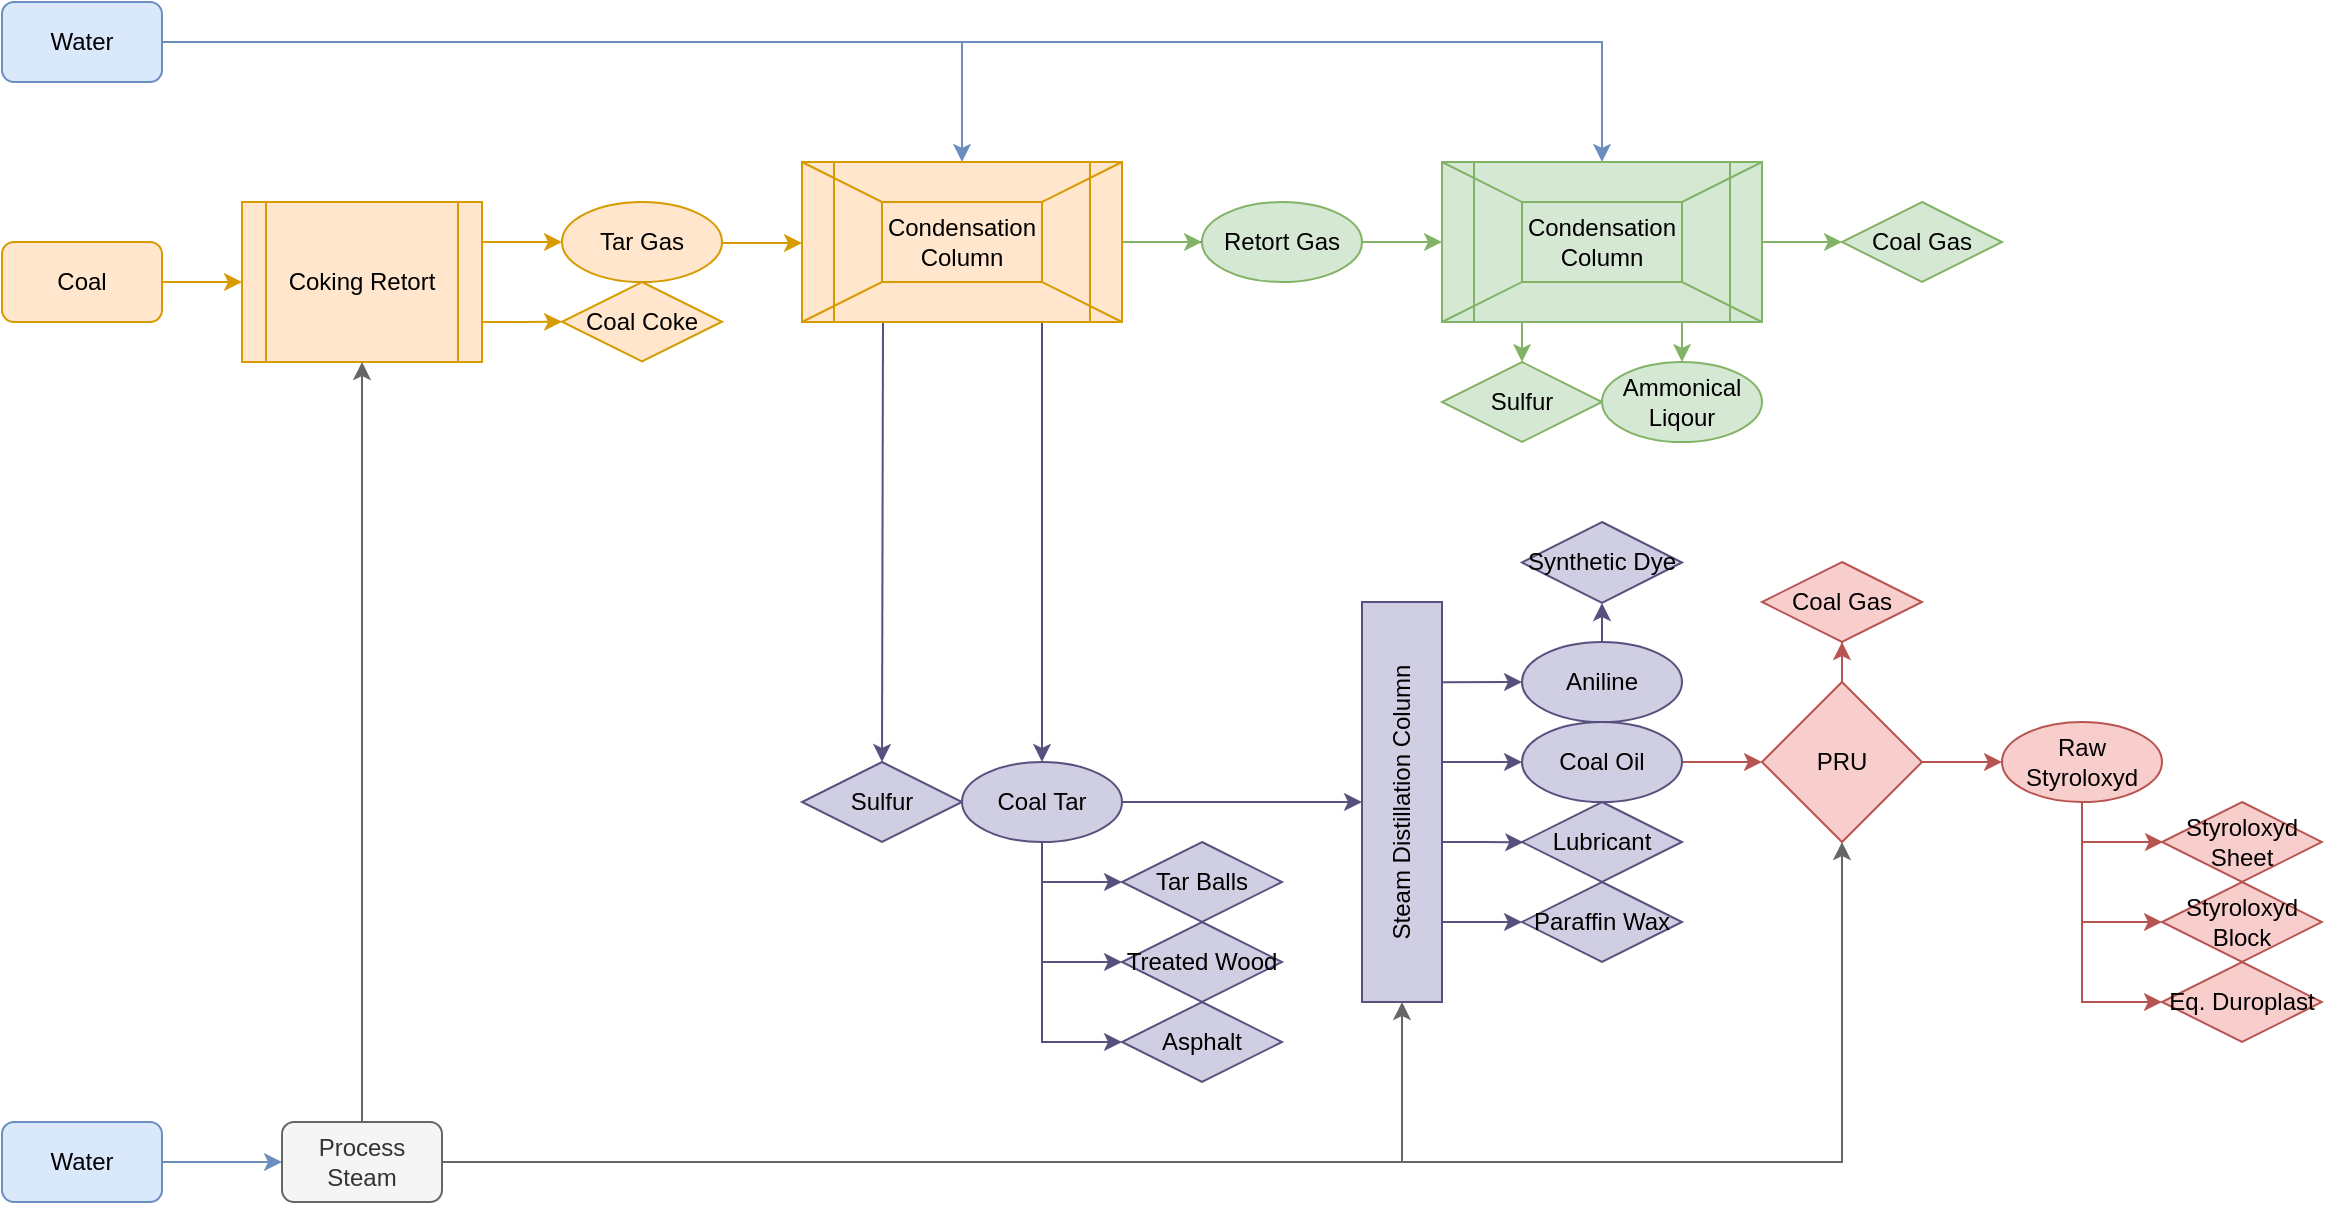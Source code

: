 <mxfile version="26.0.11">
  <diagram id="nPCR5QzkmRQU9hnIdOp8" name="Page-1">
    <mxGraphModel dx="1763" dy="1578" grid="1" gridSize="10" guides="1" tooltips="1" connect="1" arrows="1" fold="1" page="0" pageScale="1" pageWidth="850" pageHeight="1100" math="0" shadow="0">
      <root>
        <mxCell id="0" />
        <mxCell id="1" parent="0" />
        <mxCell id="LV4MyQzJB931kr0u_uWD-115" value="" style="endArrow=classic;html=1;rounded=0;fillColor=#d0cee2;strokeColor=#56517e;entryX=0.5;entryY=0;entryDx=0;entryDy=0;exitX=0.75;exitY=1;exitDx=0;exitDy=0;" parent="1" source="LV4MyQzJB931kr0u_uWD-104" target="LV4MyQzJB931kr0u_uWD-22" edge="1">
          <mxGeometry width="50" height="50" relative="1" as="geometry">
            <mxPoint x="480" y="-460" as="sourcePoint" />
            <mxPoint x="520" y="-460" as="targetPoint" />
          </mxGeometry>
        </mxCell>
        <mxCell id="LV4MyQzJB931kr0u_uWD-1" value="Coal" style="rounded=1;whiteSpace=wrap;html=1;fillColor=#ffe6cc;strokeColor=#d79b00;" parent="1" vertex="1">
          <mxGeometry x="-40" y="-540" width="80" height="40" as="geometry" />
        </mxCell>
        <mxCell id="LV4MyQzJB931kr0u_uWD-7" style="edgeStyle=orthogonalEdgeStyle;rounded=0;orthogonalLoop=1;jettySize=auto;html=1;exitX=1;exitY=0.25;exitDx=0;exitDy=0;entryX=0;entryY=0.5;entryDx=0;entryDy=0;fillColor=#ffe6cc;strokeColor=#d79b00;" parent="1" source="LV4MyQzJB931kr0u_uWD-2" target="LV4MyQzJB931kr0u_uWD-5" edge="1">
          <mxGeometry relative="1" as="geometry">
            <Array as="points">
              <mxPoint x="220" y="-540" />
              <mxPoint x="220" y="-540" />
            </Array>
          </mxGeometry>
        </mxCell>
        <mxCell id="LV4MyQzJB931kr0u_uWD-110" style="edgeStyle=orthogonalEdgeStyle;rounded=0;orthogonalLoop=1;jettySize=auto;html=1;fillColor=#ffe6cc;strokeColor=#d79b00;" parent="1" source="LV4MyQzJB931kr0u_uWD-5" edge="1">
          <mxGeometry relative="1" as="geometry">
            <mxPoint x="360" y="-539.5" as="targetPoint" />
            <Array as="points">
              <mxPoint x="340" y="-540" />
            </Array>
          </mxGeometry>
        </mxCell>
        <mxCell id="LV4MyQzJB931kr0u_uWD-5" value="Tar Gas" style="ellipse;whiteSpace=wrap;html=1;fillColor=#ffe6cc;strokeColor=#d79b00;" parent="1" vertex="1">
          <mxGeometry x="240" y="-560" width="80" height="40" as="geometry" />
        </mxCell>
        <mxCell id="LV4MyQzJB931kr0u_uWD-11" value="Sulfur" style="rhombus;whiteSpace=wrap;html=1;fillColor=#d0cee2;strokeColor=#56517e;" parent="1" vertex="1">
          <mxGeometry x="360" y="-280" width="80" height="40" as="geometry" />
        </mxCell>
        <mxCell id="LV4MyQzJB931kr0u_uWD-19" style="edgeStyle=orthogonalEdgeStyle;rounded=0;orthogonalLoop=1;jettySize=auto;html=1;entryX=0;entryY=0.5;entryDx=0;entryDy=0;strokeColor=#d79b00;fillColor=#ffe6cc;" parent="1" source="LV4MyQzJB931kr0u_uWD-1" target="LV4MyQzJB931kr0u_uWD-2" edge="1">
          <mxGeometry relative="1" as="geometry">
            <mxPoint x="76" y="-519" as="targetPoint" />
          </mxGeometry>
        </mxCell>
        <mxCell id="LV4MyQzJB931kr0u_uWD-27" style="edgeStyle=orthogonalEdgeStyle;rounded=0;orthogonalLoop=1;jettySize=auto;html=1;entryX=0;entryY=0.5;entryDx=0;entryDy=0;fillColor=#d0cee2;strokeColor=#56517e;" parent="1" source="LV4MyQzJB931kr0u_uWD-22" target="xgt-fmYTQaHNOICxdyOE-9" edge="1">
          <mxGeometry relative="1" as="geometry">
            <Array as="points" />
            <mxPoint x="639.625" y="-260.25" as="targetPoint" />
          </mxGeometry>
        </mxCell>
        <mxCell id="fT8Uj7YfsSSjs2RKKQz3-25" style="edgeStyle=orthogonalEdgeStyle;rounded=0;orthogonalLoop=1;jettySize=auto;html=1;entryX=0;entryY=0.5;entryDx=0;entryDy=0;fillColor=#d0cee2;strokeColor=#56517e;" parent="1" source="LV4MyQzJB931kr0u_uWD-22" target="fT8Uj7YfsSSjs2RKKQz3-24" edge="1">
          <mxGeometry relative="1" as="geometry" />
        </mxCell>
        <mxCell id="fT8Uj7YfsSSjs2RKKQz3-33" style="edgeStyle=orthogonalEdgeStyle;rounded=0;orthogonalLoop=1;jettySize=auto;html=1;entryX=0;entryY=0.5;entryDx=0;entryDy=0;fillColor=#d0cee2;strokeColor=#56517e;" parent="1" source="LV4MyQzJB931kr0u_uWD-22" target="fT8Uj7YfsSSjs2RKKQz3-31" edge="1">
          <mxGeometry relative="1" as="geometry" />
        </mxCell>
        <mxCell id="fT8Uj7YfsSSjs2RKKQz3-34" style="edgeStyle=orthogonalEdgeStyle;rounded=0;orthogonalLoop=1;jettySize=auto;html=1;entryX=0;entryY=0.5;entryDx=0;entryDy=0;fillColor=#d0cee2;strokeColor=#56517e;" parent="1" source="LV4MyQzJB931kr0u_uWD-22" target="fT8Uj7YfsSSjs2RKKQz3-32" edge="1">
          <mxGeometry relative="1" as="geometry" />
        </mxCell>
        <mxCell id="LV4MyQzJB931kr0u_uWD-22" value="&lt;div&gt;Coal Tar&lt;br&gt;&lt;/div&gt;" style="ellipse;whiteSpace=wrap;html=1;fillColor=#d0cee2;strokeColor=#56517e;" parent="1" vertex="1">
          <mxGeometry x="440.0" y="-280" width="80" height="40" as="geometry" />
        </mxCell>
        <mxCell id="xgt-fmYTQaHNOICxdyOE-4" value="" style="edgeStyle=orthogonalEdgeStyle;rounded=0;orthogonalLoop=1;jettySize=auto;html=1;" parent="1" source="LV4MyQzJB931kr0u_uWD-23" target="LV4MyQzJB931kr0u_uWD-125" edge="1">
          <mxGeometry relative="1" as="geometry" />
        </mxCell>
        <mxCell id="7gQ9LT2sjOPuGYuKrMcg-9" style="edgeStyle=orthogonalEdgeStyle;rounded=0;orthogonalLoop=1;jettySize=auto;html=1;entryX=0;entryY=0.5;entryDx=0;entryDy=0;fillColor=#d5e8d4;strokeColor=#82b366;" edge="1" parent="1" source="LV4MyQzJB931kr0u_uWD-23" target="7gQ9LT2sjOPuGYuKrMcg-5">
          <mxGeometry relative="1" as="geometry" />
        </mxCell>
        <mxCell id="LV4MyQzJB931kr0u_uWD-23" value="Retort Gas" style="ellipse;whiteSpace=wrap;html=1;fillColor=#d5e8d4;strokeColor=#82b366;" parent="1" vertex="1">
          <mxGeometry x="560" y="-560" width="80" height="40" as="geometry" />
        </mxCell>
        <mxCell id="xgt-fmYTQaHNOICxdyOE-5" style="edgeStyle=orthogonalEdgeStyle;rounded=0;orthogonalLoop=1;jettySize=auto;html=1;fillColor=#dae8fc;strokeColor=#6c8ebf;" parent="1" source="LV4MyQzJB931kr0u_uWD-35" target="LV4MyQzJB931kr0u_uWD-104" edge="1">
          <mxGeometry relative="1" as="geometry">
            <Array as="points">
              <mxPoint x="440" y="-640" />
            </Array>
          </mxGeometry>
        </mxCell>
        <mxCell id="LV4MyQzJB931kr0u_uWD-35" value="Water" style="rounded=1;whiteSpace=wrap;html=1;fillColor=#dae8fc;strokeColor=#6c8ebf;" parent="1" vertex="1">
          <mxGeometry x="-40" y="-660" width="80" height="40" as="geometry" />
        </mxCell>
        <mxCell id="LV4MyQzJB931kr0u_uWD-36" style="edgeStyle=orthogonalEdgeStyle;rounded=0;orthogonalLoop=1;jettySize=auto;html=1;strokeColor=#6C8EBF;entryX=0.5;entryY=0;entryDx=0;entryDy=0;exitX=1;exitY=0.5;exitDx=0;exitDy=0;" parent="1" source="LV4MyQzJB931kr0u_uWD-35" target="7gQ9LT2sjOPuGYuKrMcg-5" edge="1">
          <mxGeometry relative="1" as="geometry">
            <Array as="points">
              <mxPoint x="760" y="-640" />
            </Array>
            <mxPoint x="640" y="-640" as="targetPoint" />
          </mxGeometry>
        </mxCell>
        <mxCell id="LV4MyQzJB931kr0u_uWD-57" value="Synthetic Dye" style="rhombus;whiteSpace=wrap;html=1;fillColor=#d0cee2;strokeColor=#56517e;" parent="1" vertex="1">
          <mxGeometry x="720" y="-400" width="80" height="40.5" as="geometry" />
        </mxCell>
        <mxCell id="LV4MyQzJB931kr0u_uWD-60" value="Lubricant" style="rhombus;whiteSpace=wrap;html=1;fillColor=#d0cee2;strokeColor=#56517e;" parent="1" vertex="1">
          <mxGeometry x="720" y="-260" width="80" height="40" as="geometry" />
        </mxCell>
        <mxCell id="fT8Uj7YfsSSjs2RKKQz3-23" style="edgeStyle=orthogonalEdgeStyle;rounded=0;orthogonalLoop=1;jettySize=auto;html=1;fillColor=#d0cee2;strokeColor=#56517e;exitX=0.5;exitY=0;exitDx=0;exitDy=0;entryX=0.5;entryY=1;entryDx=0;entryDy=0;" parent="1" source="LV4MyQzJB931kr0u_uWD-62" target="LV4MyQzJB931kr0u_uWD-57" edge="1">
          <mxGeometry relative="1" as="geometry">
            <mxPoint x="760" y="-359.5" as="targetPoint" />
            <mxPoint x="800" y="-320" as="sourcePoint" />
            <Array as="points" />
          </mxGeometry>
        </mxCell>
        <mxCell id="LV4MyQzJB931kr0u_uWD-62" value="Aniline" style="ellipse;whiteSpace=wrap;html=1;fillColor=#d0cee2;strokeColor=#56517e;" parent="1" vertex="1">
          <mxGeometry x="720" y="-340" width="80" height="40" as="geometry" />
        </mxCell>
        <mxCell id="LV4MyQzJB931kr0u_uWD-65" value="" style="endArrow=classic;html=1;rounded=0;exitX=1.002;exitY=0.201;exitDx=0;exitDy=0;exitPerimeter=0;fillColor=#d0cee2;strokeColor=#56517e;" parent="1" edge="1">
          <mxGeometry width="50" height="50" relative="1" as="geometry">
            <mxPoint x="680.0" y="-319.9" as="sourcePoint" />
            <mxPoint x="720" y="-320" as="targetPoint" />
          </mxGeometry>
        </mxCell>
        <mxCell id="LV4MyQzJB931kr0u_uWD-67" value="" style="endArrow=classic;html=1;rounded=0;entryX=0;entryY=0.5;entryDx=0;entryDy=0;exitX=0.995;exitY=0.4;exitDx=0;exitDy=0;exitPerimeter=0;fillColor=#d0cee2;strokeColor=#56517e;" parent="1" source="xgt-fmYTQaHNOICxdyOE-9" target="LV4MyQzJB931kr0u_uWD-77" edge="1">
          <mxGeometry width="50" height="50" relative="1" as="geometry">
            <mxPoint x="679.283" y="-279.938" as="sourcePoint" />
            <mxPoint x="720.95" y="-280" as="targetPoint" />
            <Array as="points">
              <mxPoint x="710" y="-280" />
            </Array>
          </mxGeometry>
        </mxCell>
        <mxCell id="LV4MyQzJB931kr0u_uWD-68" value="" style="endArrow=classic;html=1;rounded=0;entryX=0;entryY=0.5;entryDx=0;entryDy=0;fillColor=#d0cee2;strokeColor=#56517e;exitX=0.988;exitY=0.6;exitDx=0;exitDy=0;exitPerimeter=0;" parent="1" source="xgt-fmYTQaHNOICxdyOE-9" edge="1">
          <mxGeometry width="50" height="50" relative="1" as="geometry">
            <mxPoint x="681" y="-240" as="sourcePoint" />
            <mxPoint x="720.64" y="-239.87" as="targetPoint" />
            <Array as="points">
              <mxPoint x="700" y="-240" />
            </Array>
          </mxGeometry>
        </mxCell>
        <mxCell id="LV4MyQzJB931kr0u_uWD-69" value="" style="endArrow=classic;html=1;rounded=0;entryX=0;entryY=0.5;entryDx=0;entryDy=0;exitX=1.003;exitY=0.8;exitDx=0;exitDy=0;exitPerimeter=0;fillColor=#d0cee2;strokeColor=#56517e;" parent="1" source="xgt-fmYTQaHNOICxdyOE-9" target="fT8Uj7YfsSSjs2RKKQz3-22" edge="1">
          <mxGeometry width="50" height="50" relative="1" as="geometry">
            <mxPoint x="678.231" y="-199.995" as="sourcePoint" />
            <mxPoint x="720" y="-199.99" as="targetPoint" />
            <Array as="points">
              <mxPoint x="700" y="-200" />
            </Array>
          </mxGeometry>
        </mxCell>
        <mxCell id="xgt-fmYTQaHNOICxdyOE-14" style="edgeStyle=orthogonalEdgeStyle;rounded=0;orthogonalLoop=1;jettySize=auto;html=1;entryX=0;entryY=0.5;entryDx=0;entryDy=0;fillColor=#f8cecc;strokeColor=#b85450;" parent="1" source="LV4MyQzJB931kr0u_uWD-77" target="xgt-fmYTQaHNOICxdyOE-13" edge="1">
          <mxGeometry relative="1" as="geometry" />
        </mxCell>
        <mxCell id="LV4MyQzJB931kr0u_uWD-77" value="&lt;div&gt;Coal Oil&lt;/div&gt;" style="ellipse;whiteSpace=wrap;html=1;fillColor=#d0cee2;strokeColor=#56517e;" parent="1" vertex="1">
          <mxGeometry x="720" y="-300" width="80" height="40" as="geometry" />
        </mxCell>
        <mxCell id="LV4MyQzJB931kr0u_uWD-109" value="" style="group;fillColor=#bac8d3;strokeColor=#23445d;container=0;" parent="1" vertex="1" connectable="0">
          <mxGeometry x="360" y="-580" width="160" height="80" as="geometry" />
        </mxCell>
        <mxCell id="LV4MyQzJB931kr0u_uWD-2" value="Coking Retort" style="shape=process;whiteSpace=wrap;html=1;backgroundOutline=1;fillColor=#ffe6cc;strokeColor=#d79b00;" parent="1" vertex="1">
          <mxGeometry x="80" y="-560" width="120" height="80" as="geometry" />
        </mxCell>
        <mxCell id="LV4MyQzJB931kr0u_uWD-4" value="Coal Coke" style="rhombus;whiteSpace=wrap;html=1;fillColor=#ffe6cc;strokeColor=#d79b00;" parent="1" vertex="1">
          <mxGeometry x="240" y="-520" width="80" height="39.75" as="geometry" />
        </mxCell>
        <mxCell id="LV4MyQzJB931kr0u_uWD-137" value="" style="endArrow=classic;html=1;rounded=0;fillColor=#d0cee2;strokeColor=#56517e;entryX=0.5;entryY=0;entryDx=0;entryDy=0;" parent="1" target="LV4MyQzJB931kr0u_uWD-11" edge="1">
          <mxGeometry width="50" height="50" relative="1" as="geometry">
            <mxPoint x="400.5" y="-500" as="sourcePoint" />
            <mxPoint x="400.5" y="-440" as="targetPoint" />
          </mxGeometry>
        </mxCell>
        <mxCell id="fT8Uj7YfsSSjs2RKKQz3-22" value="Paraffin Wax" style="rhombus;whiteSpace=wrap;html=1;fillColor=#d0cee2;strokeColor=#56517e;" parent="1" vertex="1">
          <mxGeometry x="720" y="-220" width="80" height="40" as="geometry" />
        </mxCell>
        <mxCell id="fT8Uj7YfsSSjs2RKKQz3-24" value="Tar Balls" style="rhombus;whiteSpace=wrap;html=1;fillColor=#d0cee2;strokeColor=#56517e;" parent="1" vertex="1">
          <mxGeometry x="520" y="-240" width="80" height="40" as="geometry" />
        </mxCell>
        <mxCell id="fT8Uj7YfsSSjs2RKKQz3-30" value="" style="endArrow=classic;html=1;rounded=0;exitX=1;exitY=0.75;exitDx=0;exitDy=0;entryX=0;entryY=0.5;entryDx=0;entryDy=0;fillColor=#ffe6cc;strokeColor=#d79b00;" parent="1" source="LV4MyQzJB931kr0u_uWD-2" target="LV4MyQzJB931kr0u_uWD-4" edge="1">
          <mxGeometry width="50" height="50" relative="1" as="geometry">
            <mxPoint x="210" y="-460" as="sourcePoint" />
            <mxPoint x="230" y="-500" as="targetPoint" />
            <Array as="points">
              <mxPoint x="220" y="-500" />
            </Array>
          </mxGeometry>
        </mxCell>
        <mxCell id="fT8Uj7YfsSSjs2RKKQz3-31" value="Treated Wood" style="rhombus;whiteSpace=wrap;html=1;fillColor=#d0cee2;strokeColor=#56517e;" parent="1" vertex="1">
          <mxGeometry x="520" y="-200" width="80" height="40" as="geometry" />
        </mxCell>
        <mxCell id="fT8Uj7YfsSSjs2RKKQz3-32" value="Asphalt" style="rhombus;whiteSpace=wrap;html=1;fillColor=#d0cee2;strokeColor=#56517e;" parent="1" vertex="1">
          <mxGeometry x="520" y="-160" width="80" height="40" as="geometry" />
        </mxCell>
        <mxCell id="LV4MyQzJB931kr0u_uWD-105" value="" style="endArrow=none;html=1;rounded=0;fillColor=#f5f5f5;strokeColor=#666666;" parent="1" edge="1">
          <mxGeometry width="50" height="50" relative="1" as="geometry">
            <mxPoint x="360" y="-569.434" as="sourcePoint" />
            <mxPoint x="520" y="-569.937" as="targetPoint" />
          </mxGeometry>
        </mxCell>
        <mxCell id="LV4MyQzJB931kr0u_uWD-107" value="" style="endArrow=none;html=1;rounded=0;fillColor=#f5f5f5;strokeColor=#666666;" parent="1" edge="1">
          <mxGeometry width="50" height="50" relative="1" as="geometry">
            <mxPoint x="360" y="-509.057" as="sourcePoint" />
            <mxPoint x="520" y="-509.56" as="targetPoint" />
          </mxGeometry>
        </mxCell>
        <mxCell id="LV4MyQzJB931kr0u_uWD-138" style="edgeStyle=orthogonalEdgeStyle;rounded=0;orthogonalLoop=1;jettySize=auto;html=1;fillColor=#d5e8d4;strokeColor=#82b366;" parent="1" source="LV4MyQzJB931kr0u_uWD-104" edge="1">
          <mxGeometry relative="1" as="geometry">
            <mxPoint x="560" y="-540" as="targetPoint" />
          </mxGeometry>
        </mxCell>
        <mxCell id="LV4MyQzJB931kr0u_uWD-104" value="" style="shape=process;whiteSpace=wrap;html=1;backgroundOutline=1;fillColor=#ffe6cc;strokeColor=#d79b00;" parent="1" vertex="1">
          <mxGeometry x="360" y="-580" width="160" height="80" as="geometry" />
        </mxCell>
        <mxCell id="LV4MyQzJB931kr0u_uWD-123" value="" style="endArrow=none;html=1;rounded=0;entryX=1;entryY=0;entryDx=0;entryDy=0;fillColor=#ffe6cc;strokeColor=#d79b00;" parent="1" target="LV4MyQzJB931kr0u_uWD-104" edge="1">
          <mxGeometry width="50" height="50" relative="1" as="geometry">
            <mxPoint x="360" y="-500" as="sourcePoint" />
            <mxPoint x="426.667" y="-550" as="targetPoint" />
          </mxGeometry>
        </mxCell>
        <mxCell id="LV4MyQzJB931kr0u_uWD-124" value="" style="endArrow=none;html=1;rounded=0;entryX=1;entryY=0;entryDx=0;entryDy=0;fillColor=#ffe6cc;strokeColor=#d79b00;" parent="1" edge="1">
          <mxGeometry width="50" height="50" relative="1" as="geometry">
            <mxPoint x="520" y="-500" as="sourcePoint" />
            <mxPoint x="360" y="-580" as="targetPoint" />
          </mxGeometry>
        </mxCell>
        <mxCell id="LV4MyQzJB931kr0u_uWD-125" value="Condensation Column" style="text;html=1;align=center;verticalAlign=middle;whiteSpace=wrap;rounded=0;fillColor=#ffe6cc;strokeColor=#d79b00;" parent="1" vertex="1">
          <mxGeometry x="400" y="-560" width="80" height="40" as="geometry" />
        </mxCell>
        <mxCell id="xgt-fmYTQaHNOICxdyOE-9" value="Steam Distillation Column" style="rounded=0;whiteSpace=wrap;html=1;horizontal=0;textDirection=ltr;fillColor=#d0cee2;strokeColor=#56517e;verticalAlign=middle;align=center;" parent="1" vertex="1">
          <mxGeometry x="640" y="-360" width="40" height="200" as="geometry" />
        </mxCell>
        <mxCell id="xgt-fmYTQaHNOICxdyOE-21" style="edgeStyle=orthogonalEdgeStyle;rounded=0;orthogonalLoop=1;jettySize=auto;html=1;entryX=0.5;entryY=1;entryDx=0;entryDy=0;fillColor=#f8cecc;strokeColor=#b85450;" parent="1" source="xgt-fmYTQaHNOICxdyOE-13" target="xgt-fmYTQaHNOICxdyOE-20" edge="1">
          <mxGeometry relative="1" as="geometry">
            <Array as="points" />
            <mxPoint x="880" y="-340" as="targetPoint" />
          </mxGeometry>
        </mxCell>
        <mxCell id="xgt-fmYTQaHNOICxdyOE-19" style="edgeStyle=orthogonalEdgeStyle;rounded=0;orthogonalLoop=1;jettySize=auto;html=1;entryX=0;entryY=0.5;entryDx=0;entryDy=0;fillColor=#f8cecc;strokeColor=#b85450;" parent="1" source="xgt-fmYTQaHNOICxdyOE-13" edge="1">
          <mxGeometry relative="1" as="geometry">
            <mxPoint x="960" y="-280" as="targetPoint" />
          </mxGeometry>
        </mxCell>
        <mxCell id="xgt-fmYTQaHNOICxdyOE-13" value="&lt;div&gt;PRU&lt;/div&gt;" style="rhombus;whiteSpace=wrap;html=1;fillColor=#f8cecc;strokeColor=#b85450;" parent="1" vertex="1">
          <mxGeometry x="840" y="-320" width="80" height="80" as="geometry" />
        </mxCell>
        <mxCell id="xgt-fmYTQaHNOICxdyOE-20" value="Coal Gas" style="rhombus;whiteSpace=wrap;html=1;fillColor=#f8cecc;strokeColor=#b85450;" parent="1" vertex="1">
          <mxGeometry x="840" y="-380" width="80" height="40" as="geometry" />
        </mxCell>
        <mxCell id="xgt-fmYTQaHNOICxdyOE-24" value="Styroloxyd Sheet" style="rhombus;whiteSpace=wrap;html=1;fillColor=#f8cecc;strokeColor=#b85450;" parent="1" vertex="1">
          <mxGeometry x="1040" y="-260" width="80" height="40" as="geometry" />
        </mxCell>
        <mxCell id="xgt-fmYTQaHNOICxdyOE-28" style="edgeStyle=orthogonalEdgeStyle;rounded=0;orthogonalLoop=1;jettySize=auto;html=1;fillColor=#f8cecc;strokeColor=#b85450;" parent="1" source="xgt-fmYTQaHNOICxdyOE-26" edge="1">
          <mxGeometry relative="1" as="geometry">
            <mxPoint x="1040" y="-240" as="targetPoint" />
          </mxGeometry>
        </mxCell>
        <mxCell id="xgt-fmYTQaHNOICxdyOE-30" style="edgeStyle=orthogonalEdgeStyle;rounded=0;orthogonalLoop=1;jettySize=auto;html=1;entryX=0;entryY=0.5;entryDx=0;entryDy=0;fillColor=#f8cecc;strokeColor=#b85450;" parent="1" source="xgt-fmYTQaHNOICxdyOE-26" target="xgt-fmYTQaHNOICxdyOE-29" edge="1">
          <mxGeometry relative="1" as="geometry" />
        </mxCell>
        <mxCell id="xgt-fmYTQaHNOICxdyOE-32" style="edgeStyle=orthogonalEdgeStyle;rounded=0;orthogonalLoop=1;jettySize=auto;html=1;fillColor=#f8cecc;strokeColor=#b85450;" parent="1" source="xgt-fmYTQaHNOICxdyOE-26" edge="1">
          <mxGeometry relative="1" as="geometry">
            <mxPoint x="1040" y="-160" as="targetPoint" />
            <Array as="points">
              <mxPoint x="1000" y="-160" />
            </Array>
          </mxGeometry>
        </mxCell>
        <mxCell id="xgt-fmYTQaHNOICxdyOE-26" value="Raw Styroloxyd" style="ellipse;whiteSpace=wrap;html=1;fillColor=#f8cecc;strokeColor=#b85450;" parent="1" vertex="1">
          <mxGeometry x="960" y="-300" width="80" height="40" as="geometry" />
        </mxCell>
        <mxCell id="xgt-fmYTQaHNOICxdyOE-29" value="Styroloxyd Block" style="rhombus;whiteSpace=wrap;html=1;fillColor=#f8cecc;strokeColor=#b85450;" parent="1" vertex="1">
          <mxGeometry x="1040" y="-220" width="80" height="40" as="geometry" />
        </mxCell>
        <mxCell id="xgt-fmYTQaHNOICxdyOE-33" value="Eq. Duroplast" style="rhombus;whiteSpace=wrap;html=1;fillColor=#f8cecc;strokeColor=#b85450;" parent="1" vertex="1">
          <mxGeometry x="1040" y="-180" width="80" height="40" as="geometry" />
        </mxCell>
        <mxCell id="xgt-fmYTQaHNOICxdyOE-35" style="edgeStyle=orthogonalEdgeStyle;rounded=0;orthogonalLoop=1;jettySize=auto;html=1;fillColor=#dae8fc;strokeColor=#6c8ebf;entryX=0;entryY=0.5;entryDx=0;entryDy=0;" parent="1" source="xgt-fmYTQaHNOICxdyOE-34" target="xgt-fmYTQaHNOICxdyOE-36" edge="1">
          <mxGeometry relative="1" as="geometry">
            <mxPoint y="-100" as="targetPoint" />
          </mxGeometry>
        </mxCell>
        <mxCell id="xgt-fmYTQaHNOICxdyOE-34" value="Water" style="rounded=1;whiteSpace=wrap;html=1;fillColor=#dae8fc;strokeColor=#6c8ebf;" parent="1" vertex="1">
          <mxGeometry x="-40" y="-100" width="80" height="40" as="geometry" />
        </mxCell>
        <mxCell id="xgt-fmYTQaHNOICxdyOE-37" style="edgeStyle=orthogonalEdgeStyle;rounded=0;orthogonalLoop=1;jettySize=auto;html=1;entryX=0.5;entryY=1;entryDx=0;entryDy=0;fillColor=#f5f5f5;strokeColor=#666666;" parent="1" source="xgt-fmYTQaHNOICxdyOE-36" target="xgt-fmYTQaHNOICxdyOE-13" edge="1">
          <mxGeometry relative="1" as="geometry" />
        </mxCell>
        <mxCell id="xgt-fmYTQaHNOICxdyOE-38" style="edgeStyle=orthogonalEdgeStyle;rounded=0;orthogonalLoop=1;jettySize=auto;html=1;entryX=0.5;entryY=1;entryDx=0;entryDy=0;fillColor=#f5f5f5;strokeColor=#666666;" parent="1" source="xgt-fmYTQaHNOICxdyOE-36" target="xgt-fmYTQaHNOICxdyOE-9" edge="1">
          <mxGeometry relative="1" as="geometry">
            <Array as="points">
              <mxPoint x="660" y="-80" />
            </Array>
          </mxGeometry>
        </mxCell>
        <mxCell id="xgt-fmYTQaHNOICxdyOE-44" style="edgeStyle=orthogonalEdgeStyle;rounded=0;orthogonalLoop=1;jettySize=auto;html=1;entryX=0.5;entryY=1;entryDx=0;entryDy=0;fillColor=#f5f5f5;strokeColor=#666666;" parent="1" source="xgt-fmYTQaHNOICxdyOE-36" target="LV4MyQzJB931kr0u_uWD-2" edge="1">
          <mxGeometry relative="1" as="geometry">
            <mxPoint x="140" y="-400" as="targetPoint" />
          </mxGeometry>
        </mxCell>
        <mxCell id="xgt-fmYTQaHNOICxdyOE-36" value="Process Steam" style="rounded=1;whiteSpace=wrap;html=1;fillColor=#f5f5f5;fontColor=#333333;strokeColor=#666666;" parent="1" vertex="1">
          <mxGeometry x="100" y="-100" width="80" height="40" as="geometry" />
        </mxCell>
        <mxCell id="7gQ9LT2sjOPuGYuKrMcg-2" value="" style="group;fillColor=#d5e8d4;strokeColor=#82b366;container=0;" vertex="1" connectable="0" parent="1">
          <mxGeometry x="680" y="-580" width="160" height="80" as="geometry" />
        </mxCell>
        <mxCell id="7gQ9LT2sjOPuGYuKrMcg-3" value="" style="endArrow=none;html=1;rounded=0;fillColor=#d5e8d4;strokeColor=#82b366;" edge="1" parent="1">
          <mxGeometry width="50" height="50" relative="1" as="geometry">
            <mxPoint x="680" y="-569.434" as="sourcePoint" />
            <mxPoint x="840" y="-569.937" as="targetPoint" />
          </mxGeometry>
        </mxCell>
        <mxCell id="7gQ9LT2sjOPuGYuKrMcg-4" value="" style="endArrow=none;html=1;rounded=0;fillColor=#d5e8d4;strokeColor=#82b366;" edge="1" parent="1">
          <mxGeometry width="50" height="50" relative="1" as="geometry">
            <mxPoint x="680" y="-509.057" as="sourcePoint" />
            <mxPoint x="840" y="-509.56" as="targetPoint" />
          </mxGeometry>
        </mxCell>
        <mxCell id="7gQ9LT2sjOPuGYuKrMcg-12" style="edgeStyle=orthogonalEdgeStyle;rounded=0;orthogonalLoop=1;jettySize=auto;html=1;exitX=0.25;exitY=1;exitDx=0;exitDy=0;entryX=0.5;entryY=0;entryDx=0;entryDy=0;fillColor=#d5e8d4;strokeColor=#82b366;" edge="1" parent="1" source="7gQ9LT2sjOPuGYuKrMcg-5" target="7gQ9LT2sjOPuGYuKrMcg-10">
          <mxGeometry relative="1" as="geometry" />
        </mxCell>
        <mxCell id="7gQ9LT2sjOPuGYuKrMcg-13" style="edgeStyle=orthogonalEdgeStyle;rounded=0;orthogonalLoop=1;jettySize=auto;html=1;exitX=0.75;exitY=1;exitDx=0;exitDy=0;entryX=0.5;entryY=0;entryDx=0;entryDy=0;fillColor=#d5e8d4;strokeColor=#82b366;" edge="1" parent="1" source="7gQ9LT2sjOPuGYuKrMcg-5" target="7gQ9LT2sjOPuGYuKrMcg-11">
          <mxGeometry relative="1" as="geometry" />
        </mxCell>
        <mxCell id="7gQ9LT2sjOPuGYuKrMcg-5" value="" style="shape=process;whiteSpace=wrap;html=1;backgroundOutline=1;fillColor=#d5e8d4;strokeColor=#82b366;" vertex="1" parent="1">
          <mxGeometry x="680" y="-580" width="160" height="80" as="geometry" />
        </mxCell>
        <mxCell id="7gQ9LT2sjOPuGYuKrMcg-6" value="" style="endArrow=none;html=1;rounded=0;entryX=1;entryY=0;entryDx=0;entryDy=0;fillColor=#d5e8d4;strokeColor=#82b366;" edge="1" parent="1" target="7gQ9LT2sjOPuGYuKrMcg-5">
          <mxGeometry width="50" height="50" relative="1" as="geometry">
            <mxPoint x="680" y="-500" as="sourcePoint" />
            <mxPoint x="746.667" y="-550" as="targetPoint" />
          </mxGeometry>
        </mxCell>
        <mxCell id="7gQ9LT2sjOPuGYuKrMcg-7" value="" style="endArrow=none;html=1;rounded=0;entryX=1;entryY=0;entryDx=0;entryDy=0;fillColor=#d5e8d4;strokeColor=#82b366;" edge="1" parent="1">
          <mxGeometry width="50" height="50" relative="1" as="geometry">
            <mxPoint x="840" y="-500" as="sourcePoint" />
            <mxPoint x="680" y="-580" as="targetPoint" />
          </mxGeometry>
        </mxCell>
        <mxCell id="7gQ9LT2sjOPuGYuKrMcg-8" value="Condensation Column" style="text;html=1;align=center;verticalAlign=middle;whiteSpace=wrap;rounded=0;fillColor=#d5e8d4;strokeColor=#82b366;" vertex="1" parent="1">
          <mxGeometry x="720" y="-560" width="80" height="40" as="geometry" />
        </mxCell>
        <mxCell id="7gQ9LT2sjOPuGYuKrMcg-10" value="Sulfur" style="rhombus;whiteSpace=wrap;html=1;fillColor=#d5e8d4;strokeColor=#82b366;" vertex="1" parent="1">
          <mxGeometry x="680" y="-480" width="80" height="40" as="geometry" />
        </mxCell>
        <mxCell id="7gQ9LT2sjOPuGYuKrMcg-11" value="Ammonical Liqour" style="ellipse;whiteSpace=wrap;html=1;fillColor=#d5e8d4;strokeColor=#82b366;" vertex="1" parent="1">
          <mxGeometry x="760" y="-480" width="80" height="40" as="geometry" />
        </mxCell>
        <mxCell id="7gQ9LT2sjOPuGYuKrMcg-14" value="Coal Gas" style="rhombus;whiteSpace=wrap;html=1;fillColor=#d5e8d4;strokeColor=#82b366;" vertex="1" parent="1">
          <mxGeometry x="880" y="-560" width="80" height="40" as="geometry" />
        </mxCell>
        <mxCell id="7gQ9LT2sjOPuGYuKrMcg-15" value="" style="endArrow=classic;html=1;rounded=0;fillColor=#d5e8d4;strokeColor=#82b366;entryX=0;entryY=0.5;entryDx=0;entryDy=0;exitX=1;exitY=0.5;exitDx=0;exitDy=0;" edge="1" parent="1" target="7gQ9LT2sjOPuGYuKrMcg-14" source="7gQ9LT2sjOPuGYuKrMcg-5">
          <mxGeometry width="50" height="50" relative="1" as="geometry">
            <mxPoint x="860" y="-540" as="sourcePoint" />
            <mxPoint x="880" y="-540" as="targetPoint" />
          </mxGeometry>
        </mxCell>
      </root>
    </mxGraphModel>
  </diagram>
</mxfile>
